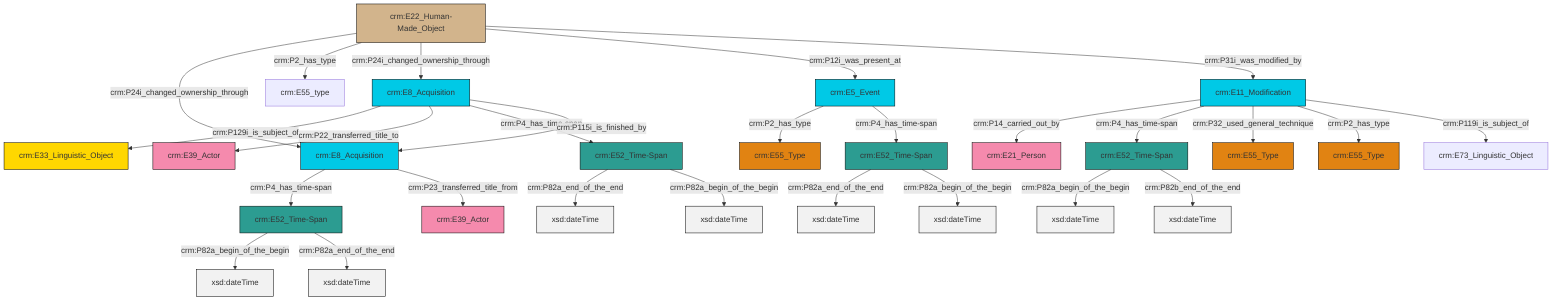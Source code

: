 graph TD
classDef Literal fill:#f2f2f2,stroke:#000000;
classDef CRM_Entity fill:#FFFFFF,stroke:#000000;
classDef Temporal_Entity fill:#00C9E6, stroke:#000000;
classDef Type fill:#E18312, stroke:#000000;
classDef Time-Span fill:#2C9C91, stroke:#000000;
classDef Appellation fill:#FFEB7F, stroke:#000000;
classDef Place fill:#008836, stroke:#000000;
classDef Persistent_Item fill:#B266B2, stroke:#000000;
classDef Conceptual_Object fill:#FFD700, stroke:#000000;
classDef Physical_Thing fill:#D2B48C, stroke:#000000;
classDef Actor fill:#f58aad, stroke:#000000;
classDef PC_Classes fill:#4ce600, stroke:#000000;
classDef Multi fill:#cccccc,stroke:#000000;

2["crm:E11_Modification"]:::Temporal_Entity -->|crm:P14_carried_out_by| 3["crm:E21_Person"]:::Actor
4["crm:E22_Human-Made_Object"]:::Physical_Thing -->|crm:P24i_changed_ownership_through| 5["crm:E8_Acquisition"]:::Temporal_Entity
2["crm:E11_Modification"]:::Temporal_Entity -->|crm:P4_has_time-span| 6["crm:E52_Time-Span"]:::Time-Span
10["crm:E52_Time-Span"]:::Time-Span -->|crm:P82a_begin_of_the_begin| 11[xsd:dateTime]:::Literal
5["crm:E8_Acquisition"]:::Temporal_Entity -->|crm:P4_has_time-span| 10["crm:E52_Time-Span"]:::Time-Span
2["crm:E11_Modification"]:::Temporal_Entity -->|crm:P32_used_general_technique| 16["crm:E55_Type"]:::Type
7["crm:E8_Acquisition"]:::Temporal_Entity -->|crm:P129i_is_subject_of| 17["crm:E33_Linguistic_Object"]:::Conceptual_Object
18["crm:E52_Time-Span"]:::Time-Span -->|crm:P82a_end_of_the_end| 19[xsd:dateTime]:::Literal
10["crm:E52_Time-Span"]:::Time-Span -->|crm:P82a_end_of_the_end| 20[xsd:dateTime]:::Literal
2["crm:E11_Modification"]:::Temporal_Entity -->|crm:P2_has_type| 14["crm:E55_Type"]:::Type
6["crm:E52_Time-Span"]:::Time-Span -->|crm:P82a_begin_of_the_begin| 22[xsd:dateTime]:::Literal
26["crm:E52_Time-Span"]:::Time-Span -->|crm:P82a_end_of_the_end| 27[xsd:dateTime]:::Literal
5["crm:E8_Acquisition"]:::Temporal_Entity -->|crm:P23_transferred_title_from| 24["crm:E39_Actor"]:::Actor
4["crm:E22_Human-Made_Object"]:::Physical_Thing -->|crm:P2_has_type| 12["crm:E55_type"]:::Default
7["crm:E8_Acquisition"]:::Temporal_Entity -->|crm:P22_transferred_title_to| 0["crm:E39_Actor"]:::Actor
30["crm:E5_Event"]:::Temporal_Entity -->|crm:P2_has_type| 31["crm:E55_Type"]:::Type
7["crm:E8_Acquisition"]:::Temporal_Entity -->|crm:P4_has_time-span| 18["crm:E52_Time-Span"]:::Time-Span
4["crm:E22_Human-Made_Object"]:::Physical_Thing -->|crm:P24i_changed_ownership_through| 7["crm:E8_Acquisition"]:::Temporal_Entity
18["crm:E52_Time-Span"]:::Time-Span -->|crm:P82a_begin_of_the_begin| 32[xsd:dateTime]:::Literal
30["crm:E5_Event"]:::Temporal_Entity -->|crm:P4_has_time-span| 26["crm:E52_Time-Span"]:::Time-Span
4["crm:E22_Human-Made_Object"]:::Physical_Thing -->|crm:P12i_was_present_at| 30["crm:E5_Event"]:::Temporal_Entity
2["crm:E11_Modification"]:::Temporal_Entity -->|crm:P119i_is_subject_of| 33["crm:E73_Linguistic_Object"]:::Default
6["crm:E52_Time-Span"]:::Time-Span -->|crm:P82b_end_of_the_end| 38[xsd:dateTime]:::Literal
4["crm:E22_Human-Made_Object"]:::Physical_Thing -->|crm:P31i_was_modified_by| 2["crm:E11_Modification"]:::Temporal_Entity
26["crm:E52_Time-Span"]:::Time-Span -->|crm:P82a_begin_of_the_begin| 41[xsd:dateTime]:::Literal
7["crm:E8_Acquisition"]:::Temporal_Entity -->|crm:P115i_is_finished_by| 5["crm:E8_Acquisition"]:::Temporal_Entity